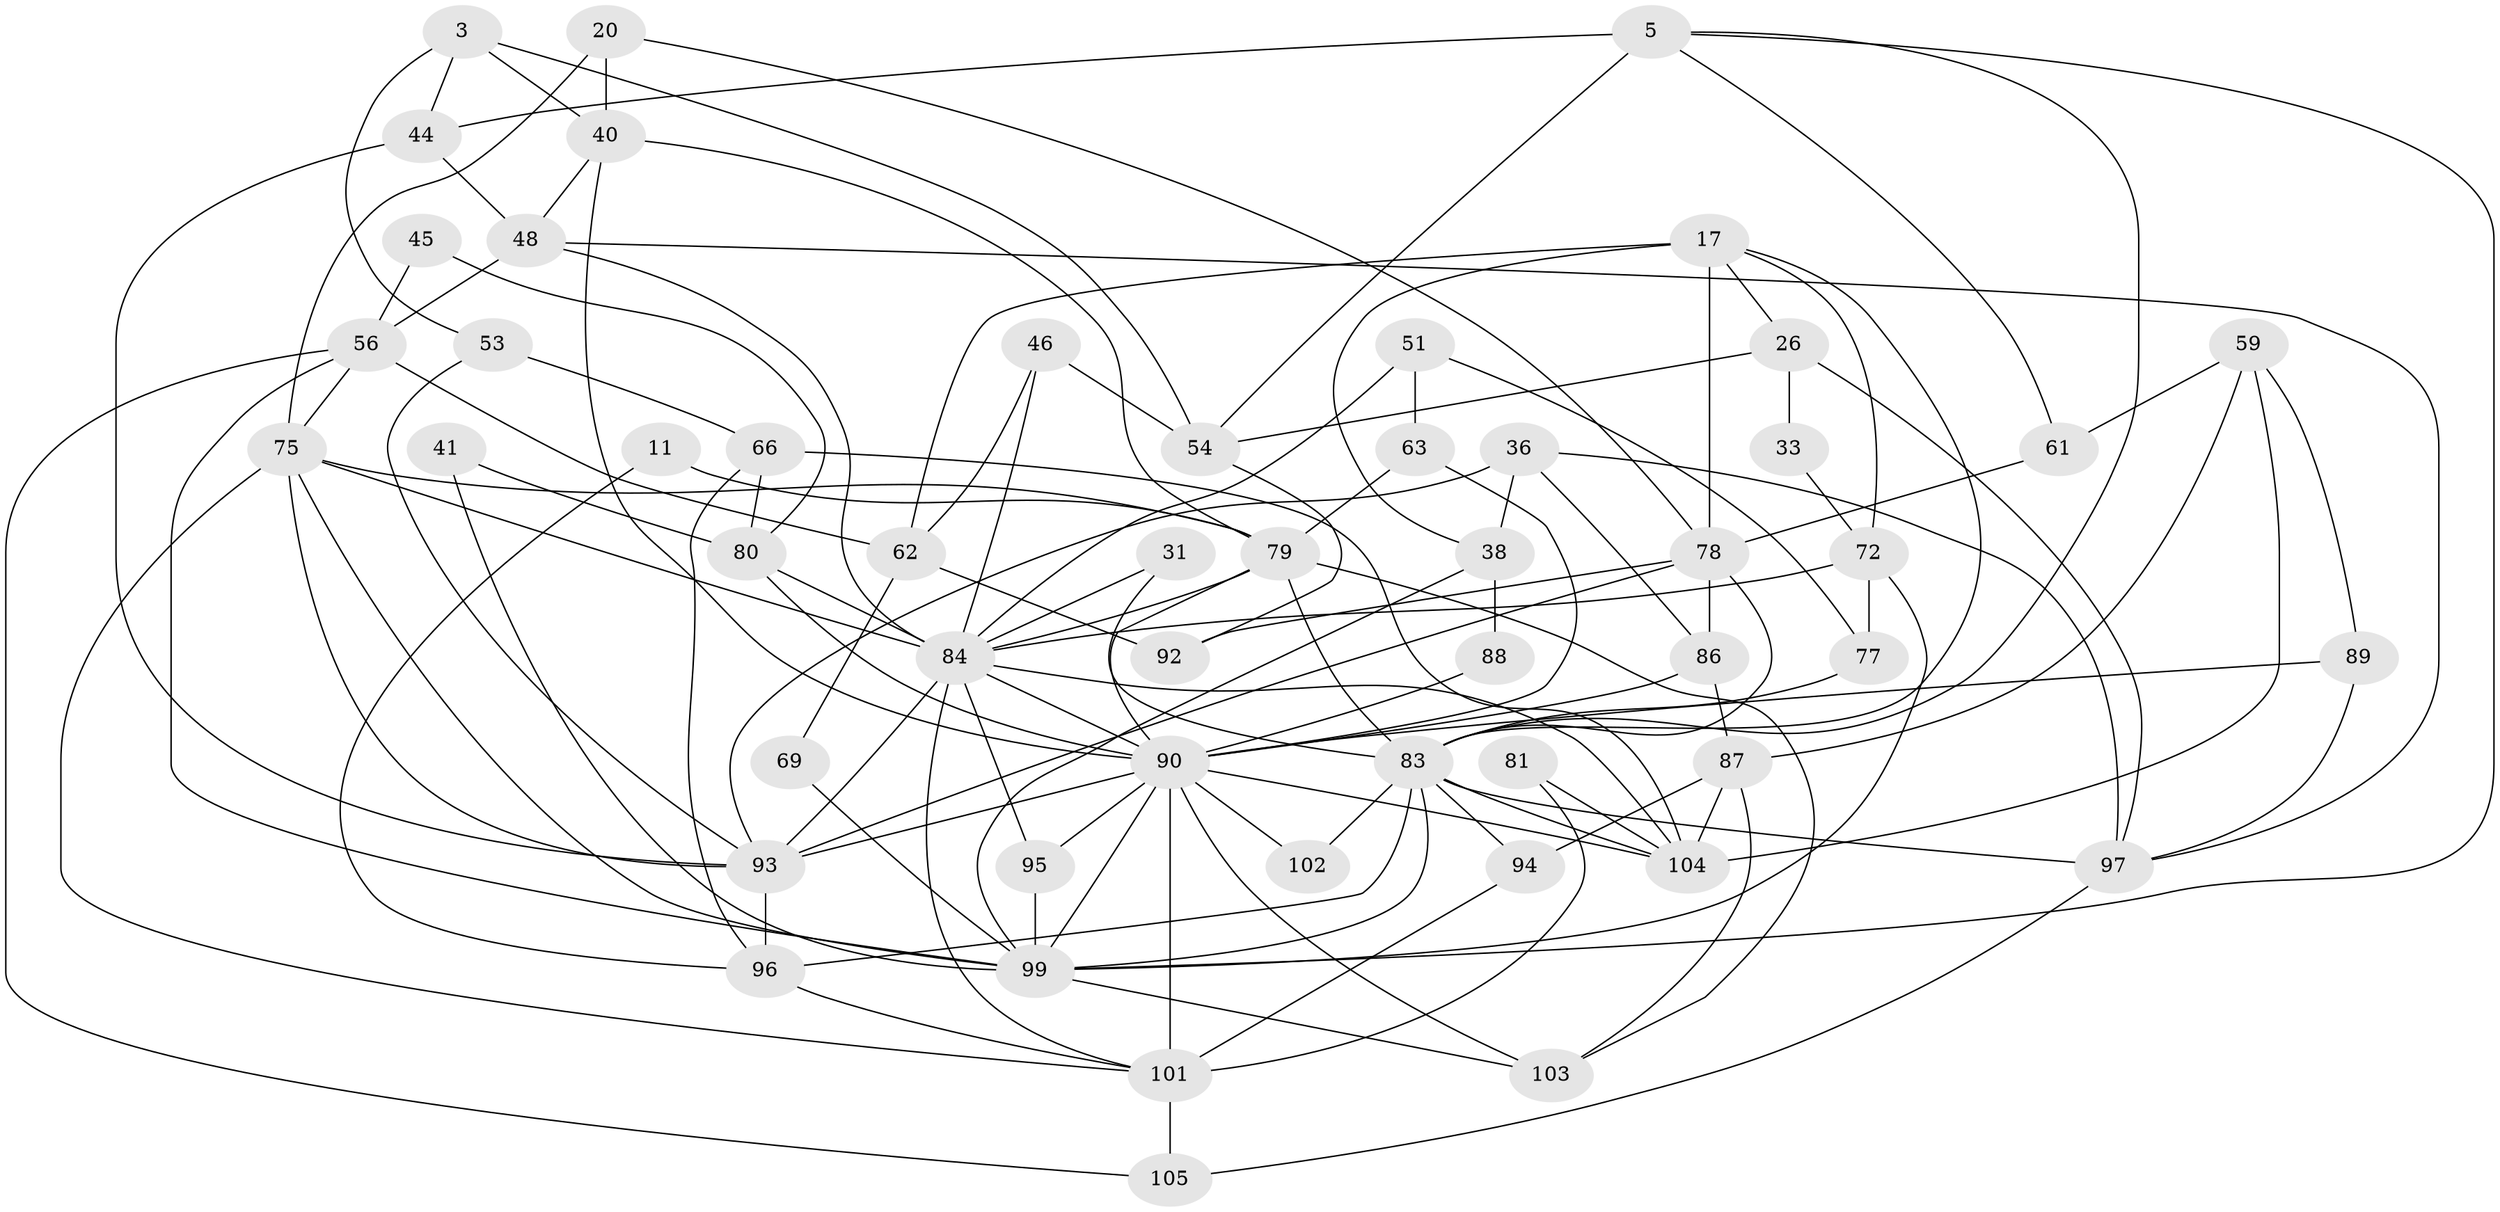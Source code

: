 // original degree distribution, {3: 0.2571428571428571, 4: 0.26666666666666666, 6: 0.14285714285714285, 7: 0.01904761904761905, 5: 0.1619047619047619, 2: 0.14285714285714285, 8: 0.009523809523809525}
// Generated by graph-tools (version 1.1) at 2025/50/03/09/25 04:50:00]
// undirected, 52 vertices, 124 edges
graph export_dot {
graph [start="1"]
  node [color=gray90,style=filled];
  3;
  5;
  11;
  17 [super="+7"];
  20;
  26;
  31;
  33;
  36;
  38;
  40;
  41;
  44;
  45;
  46;
  48 [super="+12"];
  51;
  53 [super="+27"];
  54 [super="+29"];
  56 [super="+21+28"];
  59 [super="+42"];
  61;
  62;
  63;
  66;
  69;
  72 [super="+68+57"];
  75 [super="+58+23"];
  77;
  78 [super="+47"];
  79 [super="+6"];
  80 [super="+19"];
  81;
  83 [super="+43+73"];
  84 [super="+18+50+76+74"];
  86 [super="+24"];
  87 [super="+85"];
  88;
  89;
  90 [super="+22+14+67+70"];
  92 [super="+82"];
  93 [super="+15"];
  94;
  95 [super="+37"];
  96;
  97 [super="+49+16"];
  99 [super="+98"];
  101 [super="+64"];
  102;
  103 [super="+2"];
  104 [super="+39+35"];
  105 [super="+100+91"];
  3 -- 40;
  3 -- 53;
  3 -- 44;
  3 -- 54;
  5 -- 44;
  5 -- 99;
  5 -- 54 [weight=2];
  5 -- 61;
  5 -- 83;
  11 -- 96;
  11 -- 79;
  17 -- 62;
  17 -- 38 [weight=2];
  17 -- 78;
  17 -- 26;
  17 -- 83;
  17 -- 72;
  20 -- 40;
  20 -- 78;
  20 -- 75;
  26 -- 33;
  26 -- 54;
  26 -- 97;
  31 -- 83;
  31 -- 84;
  33 -- 72;
  36 -- 38;
  36 -- 86;
  36 -- 93;
  36 -- 97;
  38 -- 88;
  38 -- 99;
  40 -- 79 [weight=2];
  40 -- 48;
  40 -- 90;
  41 -- 80;
  41 -- 99;
  44 -- 48;
  44 -- 93;
  45 -- 80;
  45 -- 56;
  46 -- 54;
  46 -- 62;
  46 -- 84;
  48 -- 84;
  48 -- 56;
  48 -- 97;
  51 -- 77;
  51 -- 63;
  51 -- 84;
  53 -- 93;
  53 -- 66 [weight=2];
  54 -- 92;
  56 -- 105 [weight=2];
  56 -- 62;
  56 -- 75;
  56 -- 99 [weight=2];
  59 -- 89 [weight=2];
  59 -- 61 [weight=2];
  59 -- 87;
  59 -- 104;
  61 -- 78;
  62 -- 69;
  62 -- 92 [weight=2];
  63 -- 79;
  63 -- 90;
  66 -- 96;
  66 -- 104 [weight=2];
  66 -- 80;
  69 -- 99;
  72 -- 77;
  72 -- 84 [weight=3];
  72 -- 99;
  75 -- 93;
  75 -- 79 [weight=3];
  75 -- 84;
  75 -- 101;
  75 -- 99;
  77 -- 83 [weight=2];
  78 -- 86;
  78 -- 93 [weight=2];
  78 -- 92;
  78 -- 83;
  79 -- 103;
  79 -- 84;
  79 -- 83;
  79 -- 90;
  80 -- 84;
  80 -- 90 [weight=2];
  81 -- 101;
  81 -- 104;
  83 -- 102;
  83 -- 97 [weight=2];
  83 -- 104;
  83 -- 96;
  83 -- 94;
  83 -- 99;
  84 -- 93;
  84 -- 101;
  84 -- 95 [weight=2];
  84 -- 104 [weight=4];
  84 -- 90 [weight=2];
  86 -- 87;
  86 -- 90 [weight=2];
  87 -- 103;
  87 -- 104 [weight=2];
  87 -- 94;
  88 -- 90 [weight=2];
  89 -- 97 [weight=2];
  89 -- 90;
  90 -- 93;
  90 -- 101 [weight=3];
  90 -- 104;
  90 -- 99 [weight=2];
  90 -- 102;
  90 -- 95;
  90 -- 103;
  93 -- 96;
  94 -- 101;
  95 -- 99;
  96 -- 101;
  97 -- 105 [weight=2];
  99 -- 103;
  101 -- 105;
}
